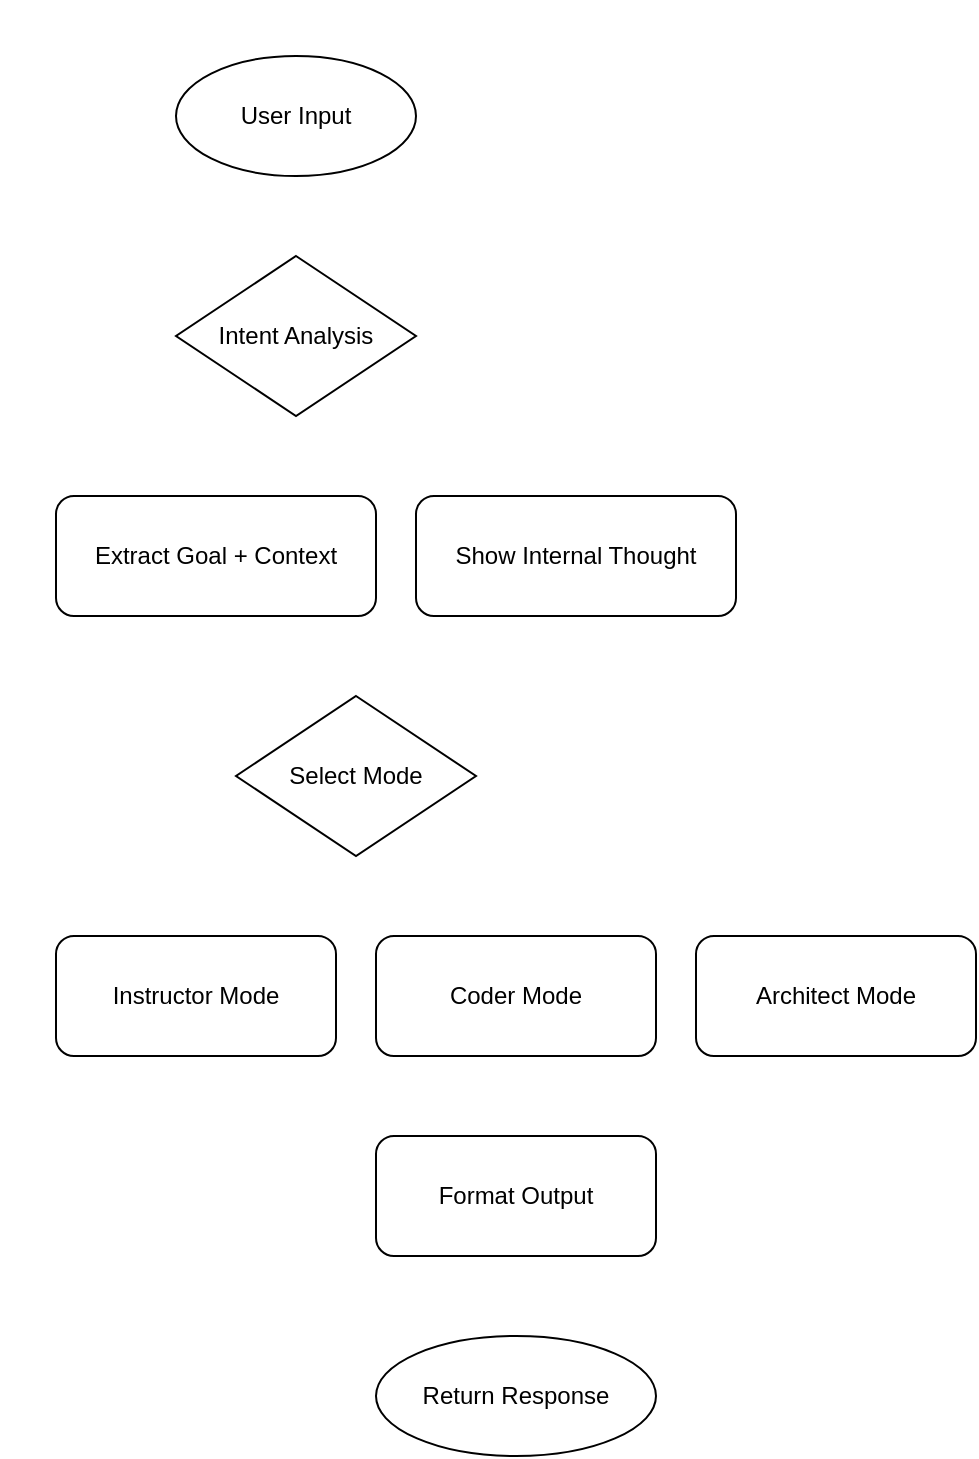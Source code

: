 <mxfile><diagram name="Mercy Assistant Flow" id="flow1">
<mxGraphModel dx="1074" dy="635" grid="1" gridSize="10" guides="1" tooltips="1"
  connect="1" arrows="1" fold="1" page="1" pageScale="1" pageWidth="827"
  pageHeight="1169" math="0" shadow="0">
  <root>
    <mxCell id="0"/>
    <mxCell id="1" parent="0"/>
    
    <mxCell id="2" value="User Input" style="ellipse;whiteSpace=wrap;html=1;" vertex="1" parent="1">
      <mxGeometry x="80" y="20" width="120" height="60" as="geometry"/>
    </mxCell>
    
    <mxCell id="3" value="Intent Analysis" style="rhombus;whiteSpace=wrap;html=1;" vertex="1" parent="1">
      <mxGeometry x="80" y="120" width="120" height="80" as="geometry"/>
    </mxCell>
    
    <mxCell id="4" value="Extract Goal + Context" style="rounded=1;whiteSpace=wrap;html=1;" vertex="1" parent="1">
      <mxGeometry x="20" y="240" width="160" height="60" as="geometry"/>
    </mxCell>

    <mxCell id="5" value="Show Internal Thought" style="rounded=1;whiteSpace=wrap;html=1;" vertex="1" parent="1">
      <mxGeometry x="200" y="240" width="160" height="60" as="geometry"/>
    </mxCell>

    <mxCell id="6" value="Select Mode" style="rhombus;whiteSpace=wrap;html=1;" vertex="1" parent="1">
      <mxGeometry x="110" y="340" width="120" height="80" as="geometry"/>
    </mxCell>

    <mxCell id="7" value="Instructor Mode" style="rounded=1;whiteSpace=wrap;html=1;" vertex="1" parent="1">
      <mxGeometry x="20" y="460" width="140" height="60" as="geometry"/>
    </mxCell>
    
    <mxCell id="8" value="Coder Mode" style="rounded=1;whiteSpace=wrap;html=1;" vertex="1" parent="1">
      <mxGeometry x="180" y="460" width="140" height="60" as="geometry"/>
    </mxCell>

    <mxCell id="9" value="Architect Mode" style="rounded=1;whiteSpace=wrap;html=1;" vertex="1" parent="1">
      <mxGeometry x="340" y="460" width="140" height="60" as="geometry"/>
    </mxCell>

    <mxCell id="10" value="Format Output" style="rounded=1;whiteSpace=wrap;html=1;" vertex="1" parent="1">
      <mxGeometry x="180" y="560" width="140" height="60" as="geometry"/>
    </mxCell>

    <mxCell id="11" value="Return Response" style="ellipse;whiteSpace=wrap;html=1;" vertex="1" parent="1">
      <mxGeometry x="180" y="660" width="140" height="60" as="geometry"/>
    </mxCell>

    <!-- Connections -->
    <mxCell id="100" style="endArrow=block;" edge="1" parent="1" source="2" target="3"/>
    <mxCell id="101" style="endArrow=block;" edge="1" parent="1" source="3" target="4"/>
    <mxCell id="102" style="endArrow=block;" edge="1" parent="1" source="3" target="5"/>
    <mxCell id="103" style="endArrow=block;" edge="1" parent="1" source="4" target="6"/>
    <mxCell id="104" style="endArrow=block;" edge="1" parent="1" source="5" target="6"/>
    <mxCell id="105" style="endArrow=block;" edge="1" parent="1" source="6" target="7"/>
    <mxCell id="106" style="endArrow=block;" edge="1" parent="1" source="6" target="8"/>
    <mxCell id="107" style="endArrow=block;" edge="1" parent="1" source="6" target="9"/>
    <mxCell id="108" style="endArrow=block;" edge="1" parent="1" source="7" target="10"/>
    <mxCell id="109" style="endArrow=block;" edge="1" parent="1" source="8" target="10"/>
    <mxCell id="110" style="endArrow=block;" edge="1" parent="1" source="9" target="10"/>
    <mxCell id="111" style="endArrow=block;" edge="1" parent="1" source="10" target="11"/>
  </root>
</mxGraphModel>
</diagram></mxfile>